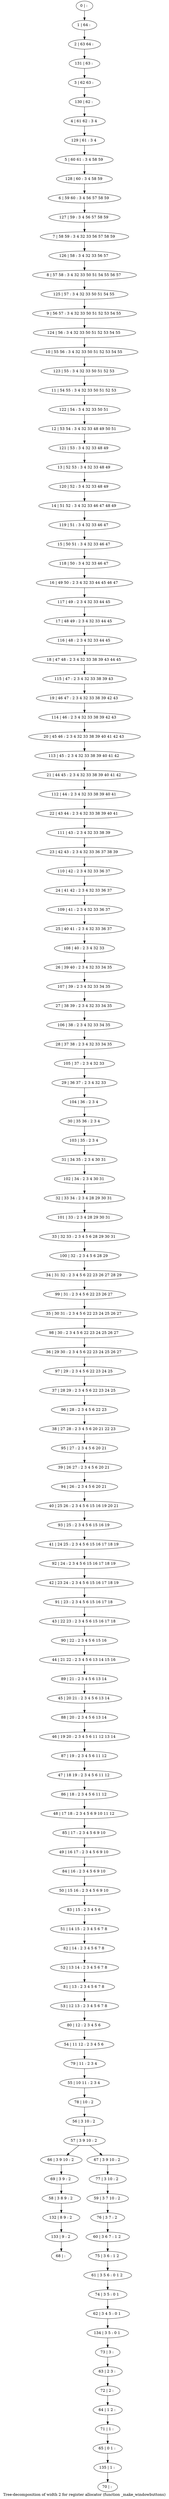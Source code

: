 digraph G {
graph [label="Tree-decomposition of width 2 for register allocator (function _make_windowbuttons)"]
0[label="0 | : "];
1[label="1 | 64 : "];
2[label="2 | 63 64 : "];
3[label="3 | 62 63 : "];
4[label="4 | 61 62 : 3 4 "];
5[label="5 | 60 61 : 3 4 58 59 "];
6[label="6 | 59 60 : 3 4 56 57 58 59 "];
7[label="7 | 58 59 : 3 4 32 33 56 57 58 59 "];
8[label="8 | 57 58 : 3 4 32 33 50 51 54 55 56 57 "];
9[label="9 | 56 57 : 3 4 32 33 50 51 52 53 54 55 "];
10[label="10 | 55 56 : 3 4 32 33 50 51 52 53 54 55 "];
11[label="11 | 54 55 : 3 4 32 33 50 51 52 53 "];
12[label="12 | 53 54 : 3 4 32 33 48 49 50 51 "];
13[label="13 | 52 53 : 3 4 32 33 48 49 "];
14[label="14 | 51 52 : 3 4 32 33 46 47 48 49 "];
15[label="15 | 50 51 : 3 4 32 33 46 47 "];
16[label="16 | 49 50 : 2 3 4 32 33 44 45 46 47 "];
17[label="17 | 48 49 : 2 3 4 32 33 44 45 "];
18[label="18 | 47 48 : 2 3 4 32 33 38 39 43 44 45 "];
19[label="19 | 46 47 : 2 3 4 32 33 38 39 42 43 "];
20[label="20 | 45 46 : 2 3 4 32 33 38 39 40 41 42 43 "];
21[label="21 | 44 45 : 2 3 4 32 33 38 39 40 41 42 "];
22[label="22 | 43 44 : 2 3 4 32 33 38 39 40 41 "];
23[label="23 | 42 43 : 2 3 4 32 33 36 37 38 39 "];
24[label="24 | 41 42 : 2 3 4 32 33 36 37 "];
25[label="25 | 40 41 : 2 3 4 32 33 36 37 "];
26[label="26 | 39 40 : 2 3 4 32 33 34 35 "];
27[label="27 | 38 39 : 2 3 4 32 33 34 35 "];
28[label="28 | 37 38 : 2 3 4 32 33 34 35 "];
29[label="29 | 36 37 : 2 3 4 32 33 "];
30[label="30 | 35 36 : 2 3 4 "];
31[label="31 | 34 35 : 2 3 4 30 31 "];
32[label="32 | 33 34 : 2 3 4 28 29 30 31 "];
33[label="33 | 32 33 : 2 3 4 5 6 28 29 30 31 "];
34[label="34 | 31 32 : 2 3 4 5 6 22 23 26 27 28 29 "];
35[label="35 | 30 31 : 2 3 4 5 6 22 23 24 25 26 27 "];
36[label="36 | 29 30 : 2 3 4 5 6 22 23 24 25 26 27 "];
37[label="37 | 28 29 : 2 3 4 5 6 22 23 24 25 "];
38[label="38 | 27 28 : 2 3 4 5 6 20 21 22 23 "];
39[label="39 | 26 27 : 2 3 4 5 6 20 21 "];
40[label="40 | 25 26 : 2 3 4 5 6 15 16 19 20 21 "];
41[label="41 | 24 25 : 2 3 4 5 6 15 16 17 18 19 "];
42[label="42 | 23 24 : 2 3 4 5 6 15 16 17 18 19 "];
43[label="43 | 22 23 : 2 3 4 5 6 15 16 17 18 "];
44[label="44 | 21 22 : 2 3 4 5 6 13 14 15 16 "];
45[label="45 | 20 21 : 2 3 4 5 6 13 14 "];
46[label="46 | 19 20 : 2 3 4 5 6 11 12 13 14 "];
47[label="47 | 18 19 : 2 3 4 5 6 11 12 "];
48[label="48 | 17 18 : 2 3 4 5 6 9 10 11 12 "];
49[label="49 | 16 17 : 2 3 4 5 6 9 10 "];
50[label="50 | 15 16 : 2 3 4 5 6 9 10 "];
51[label="51 | 14 15 : 2 3 4 5 6 7 8 "];
52[label="52 | 13 14 : 2 3 4 5 6 7 8 "];
53[label="53 | 12 13 : 2 3 4 5 6 7 8 "];
54[label="54 | 11 12 : 2 3 4 5 6 "];
55[label="55 | 10 11 : 2 3 4 "];
56[label="56 | 3 10 : 2 "];
57[label="57 | 3 9 10 : 2 "];
58[label="58 | 3 8 9 : 2 "];
59[label="59 | 3 7 10 : 2 "];
60[label="60 | 3 6 7 : 1 2 "];
61[label="61 | 3 5 6 : 0 1 2 "];
62[label="62 | 3 4 5 : 0 1 "];
63[label="63 | 2 3 : "];
64[label="64 | 1 2 : "];
65[label="65 | 0 1 : "];
66[label="66 | 3 9 10 : 2 "];
67[label="67 | 3 9 10 : 2 "];
68[label="68 | : "];
69[label="69 | 3 9 : 2 "];
70[label="70 | : "];
71[label="71 | 1 : "];
72[label="72 | 2 : "];
73[label="73 | 3 : "];
74[label="74 | 3 5 : 0 1 "];
75[label="75 | 3 6 : 1 2 "];
76[label="76 | 3 7 : 2 "];
77[label="77 | 3 10 : 2 "];
78[label="78 | 10 : 2 "];
79[label="79 | 11 : 2 3 4 "];
80[label="80 | 12 : 2 3 4 5 6 "];
81[label="81 | 13 : 2 3 4 5 6 7 8 "];
82[label="82 | 14 : 2 3 4 5 6 7 8 "];
83[label="83 | 15 : 2 3 4 5 6 "];
84[label="84 | 16 : 2 3 4 5 6 9 10 "];
85[label="85 | 17 : 2 3 4 5 6 9 10 "];
86[label="86 | 18 : 2 3 4 5 6 11 12 "];
87[label="87 | 19 : 2 3 4 5 6 11 12 "];
88[label="88 | 20 : 2 3 4 5 6 13 14 "];
89[label="89 | 21 : 2 3 4 5 6 13 14 "];
90[label="90 | 22 : 2 3 4 5 6 15 16 "];
91[label="91 | 23 : 2 3 4 5 6 15 16 17 18 "];
92[label="92 | 24 : 2 3 4 5 6 15 16 17 18 19 "];
93[label="93 | 25 : 2 3 4 5 6 15 16 19 "];
94[label="94 | 26 : 2 3 4 5 6 20 21 "];
95[label="95 | 27 : 2 3 4 5 6 20 21 "];
96[label="96 | 28 : 2 3 4 5 6 22 23 "];
97[label="97 | 29 : 2 3 4 5 6 22 23 24 25 "];
98[label="98 | 30 : 2 3 4 5 6 22 23 24 25 26 27 "];
99[label="99 | 31 : 2 3 4 5 6 22 23 26 27 "];
100[label="100 | 32 : 2 3 4 5 6 28 29 "];
101[label="101 | 33 : 2 3 4 28 29 30 31 "];
102[label="102 | 34 : 2 3 4 30 31 "];
103[label="103 | 35 : 2 3 4 "];
104[label="104 | 36 : 2 3 4 "];
105[label="105 | 37 : 2 3 4 32 33 "];
106[label="106 | 38 : 2 3 4 32 33 34 35 "];
107[label="107 | 39 : 2 3 4 32 33 34 35 "];
108[label="108 | 40 : 2 3 4 32 33 "];
109[label="109 | 41 : 2 3 4 32 33 36 37 "];
110[label="110 | 42 : 2 3 4 32 33 36 37 "];
111[label="111 | 43 : 2 3 4 32 33 38 39 "];
112[label="112 | 44 : 2 3 4 32 33 38 39 40 41 "];
113[label="113 | 45 : 2 3 4 32 33 38 39 40 41 42 "];
114[label="114 | 46 : 2 3 4 32 33 38 39 42 43 "];
115[label="115 | 47 : 2 3 4 32 33 38 39 43 "];
116[label="116 | 48 : 2 3 4 32 33 44 45 "];
117[label="117 | 49 : 2 3 4 32 33 44 45 "];
118[label="118 | 50 : 3 4 32 33 46 47 "];
119[label="119 | 51 : 3 4 32 33 46 47 "];
120[label="120 | 52 : 3 4 32 33 48 49 "];
121[label="121 | 53 : 3 4 32 33 48 49 "];
122[label="122 | 54 : 3 4 32 33 50 51 "];
123[label="123 | 55 : 3 4 32 33 50 51 52 53 "];
124[label="124 | 56 : 3 4 32 33 50 51 52 53 54 55 "];
125[label="125 | 57 : 3 4 32 33 50 51 54 55 "];
126[label="126 | 58 : 3 4 32 33 56 57 "];
127[label="127 | 59 : 3 4 56 57 58 59 "];
128[label="128 | 60 : 3 4 58 59 "];
129[label="129 | 61 : 3 4 "];
130[label="130 | 62 : "];
131[label="131 | 63 : "];
132[label="132 | 8 9 : 2 "];
133[label="133 | 9 : 2 "];
134[label="134 | 3 5 : 0 1 "];
135[label="135 | 1 : "];
0->1 ;
1->2 ;
56->57 ;
57->66 ;
57->67 ;
69->58 ;
66->69 ;
71->65 ;
64->71 ;
72->64 ;
63->72 ;
73->63 ;
74->62 ;
61->74 ;
75->61 ;
60->75 ;
76->60 ;
59->76 ;
77->59 ;
67->77 ;
78->56 ;
55->78 ;
79->55 ;
54->79 ;
80->54 ;
53->80 ;
81->53 ;
52->81 ;
82->52 ;
51->82 ;
83->51 ;
50->83 ;
84->50 ;
49->84 ;
85->49 ;
48->85 ;
86->48 ;
47->86 ;
87->47 ;
46->87 ;
88->46 ;
45->88 ;
89->45 ;
44->89 ;
90->44 ;
43->90 ;
91->43 ;
42->91 ;
92->42 ;
41->92 ;
93->41 ;
40->93 ;
94->40 ;
39->94 ;
95->39 ;
38->95 ;
96->38 ;
37->96 ;
97->37 ;
36->97 ;
98->36 ;
35->98 ;
99->35 ;
34->99 ;
100->34 ;
33->100 ;
101->33 ;
32->101 ;
102->32 ;
31->102 ;
103->31 ;
30->103 ;
104->30 ;
29->104 ;
105->29 ;
28->105 ;
106->28 ;
27->106 ;
107->27 ;
26->107 ;
108->26 ;
25->108 ;
109->25 ;
24->109 ;
110->24 ;
23->110 ;
111->23 ;
22->111 ;
112->22 ;
21->112 ;
113->21 ;
20->113 ;
114->20 ;
19->114 ;
115->19 ;
18->115 ;
116->18 ;
17->116 ;
117->17 ;
16->117 ;
118->16 ;
15->118 ;
119->15 ;
14->119 ;
120->14 ;
13->120 ;
121->13 ;
12->121 ;
122->12 ;
11->122 ;
123->11 ;
10->123 ;
124->10 ;
9->124 ;
125->9 ;
8->125 ;
126->8 ;
7->126 ;
127->7 ;
6->127 ;
128->6 ;
5->128 ;
129->5 ;
4->129 ;
130->4 ;
3->130 ;
131->3 ;
2->131 ;
58->132 ;
133->68 ;
132->133 ;
134->73 ;
62->134 ;
135->70 ;
65->135 ;
}
